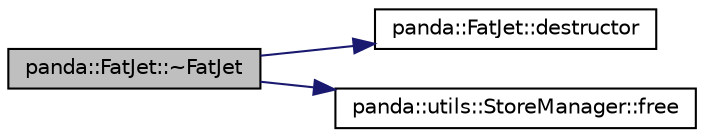 digraph G
{
  edge [fontname="Helvetica",fontsize="10",labelfontname="Helvetica",labelfontsize="10"];
  node [fontname="Helvetica",fontsize="10",shape=record];
  rankdir=LR;
  Node1 [label="panda::FatJet::~FatJet",height=0.2,width=0.4,color="black", fillcolor="grey75", style="filled" fontcolor="black"];
  Node1 -> Node2 [color="midnightblue",fontsize="10",style="solid"];
  Node2 [label="panda::FatJet::destructor",height=0.2,width=0.4,color="black", fillcolor="white", style="filled",URL="$classpanda_1_1FatJet.html#a421049d4b4315facb5bda39746f1a38b",tooltip="Destructor implementation."];
  Node1 -> Node3 [color="midnightblue",fontsize="10",style="solid"];
  Node3 [label="panda::utils::StoreManager::free",height=0.2,width=0.4,color="black", fillcolor="white", style="filled",URL="$classpanda_1_1utils_1_1StoreManager.html#aa15753a379877e64b2d967886aca2021"];
}
